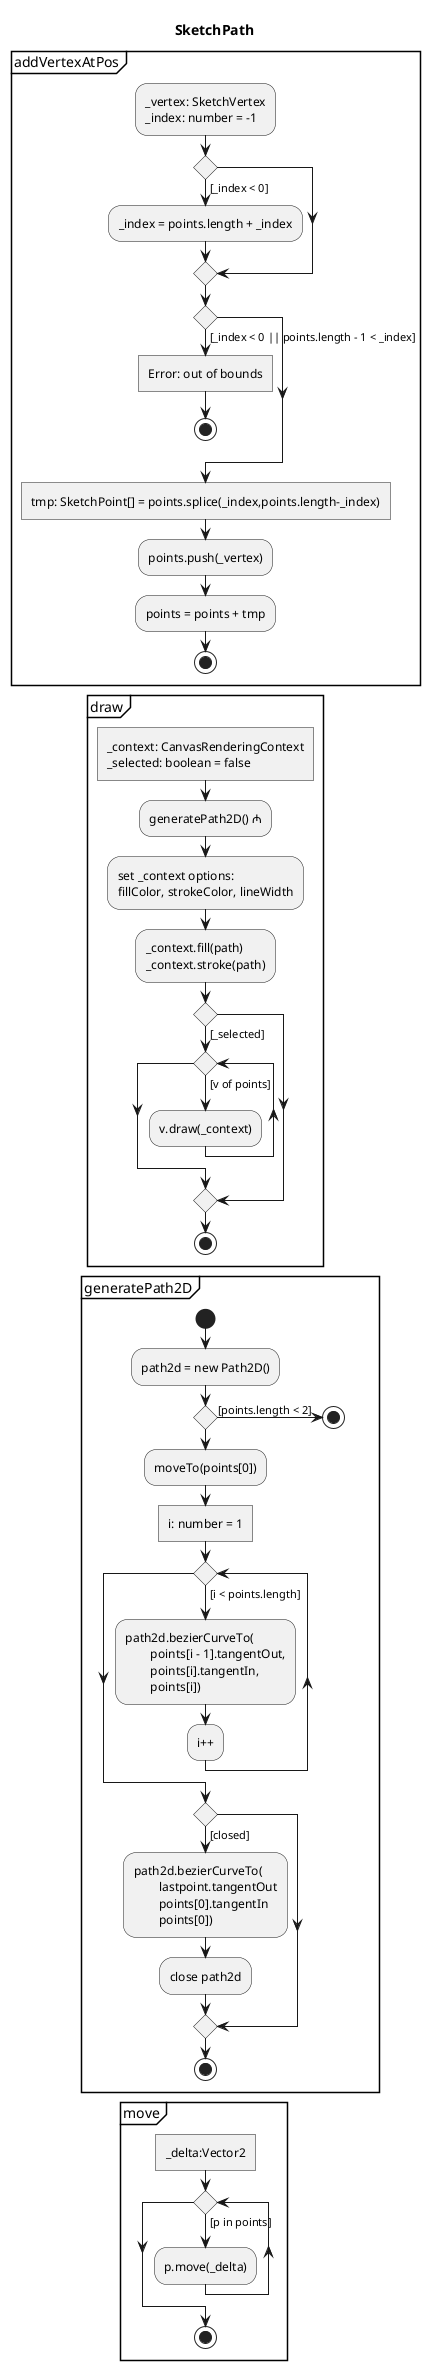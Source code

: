 @startuml SketchPath
skinparam monochrome true

title SketchPath

partition addVertexAtPos {
	:_vertex: SketchVertex
	_index: number = -1;
	if() then ([_index < 0])
		:_index = points.length + _index;
	endif
	if() then([_index < 0 || points.length - 1 < _index])
		:Error: out of bounds]
		stop
	endif
	:tmp: SketchPoint[] = points.splice(_index,points.length-_index)]
	:points.push(_vertex);
	:points = points + tmp;
	stop
}

partition draw {
	:_context: CanvasRenderingContext
	_selected: boolean = false]
	:generatePath2D() ₼;
	:set _context options:
	fillColor, strokeColor, lineWidth;
	:_context.fill(path)
	_context.stroke(path);
	if() then ([_selected])
		while() is ([v of points])
			:v.draw(_context);
		endwhile
		' :transformationPoint.draw(_context);
	endif
	stop 
}

partition generatePath2D {
	start
	:path2d = new Path2D();
	if() then([points.length < 2])
		stop
	endif
	:moveTo(points[0]);
	:i: number = 1]
	while () is ([i < points.length])
		:path2d.bezierCurveTo(
			points[i - 1].tangentOut,
			points[i].tangentIn,
			points[i]);
		:i++;
	endwhile
	if () then ([closed]) 
		:path2d.bezierCurveTo(
			lastpoint.tangentOut
			points[0].tangentIn
			points[0]);
		:close path2d;
	endif
	stop
}

partition move {
	:_delta:Vector2]
	while () is ([p in points]) 
		:p.move(_delta);
	endwhile
	' :transformationPoint += _delta;
	stop
}

@enduml